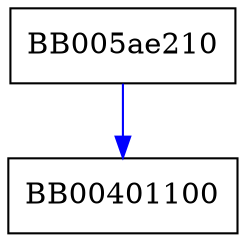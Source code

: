 digraph b64_puts {
  node [shape="box"];
  graph [splines=ortho];
  BB005ae210 -> BB00401100 [color="blue"];
}
